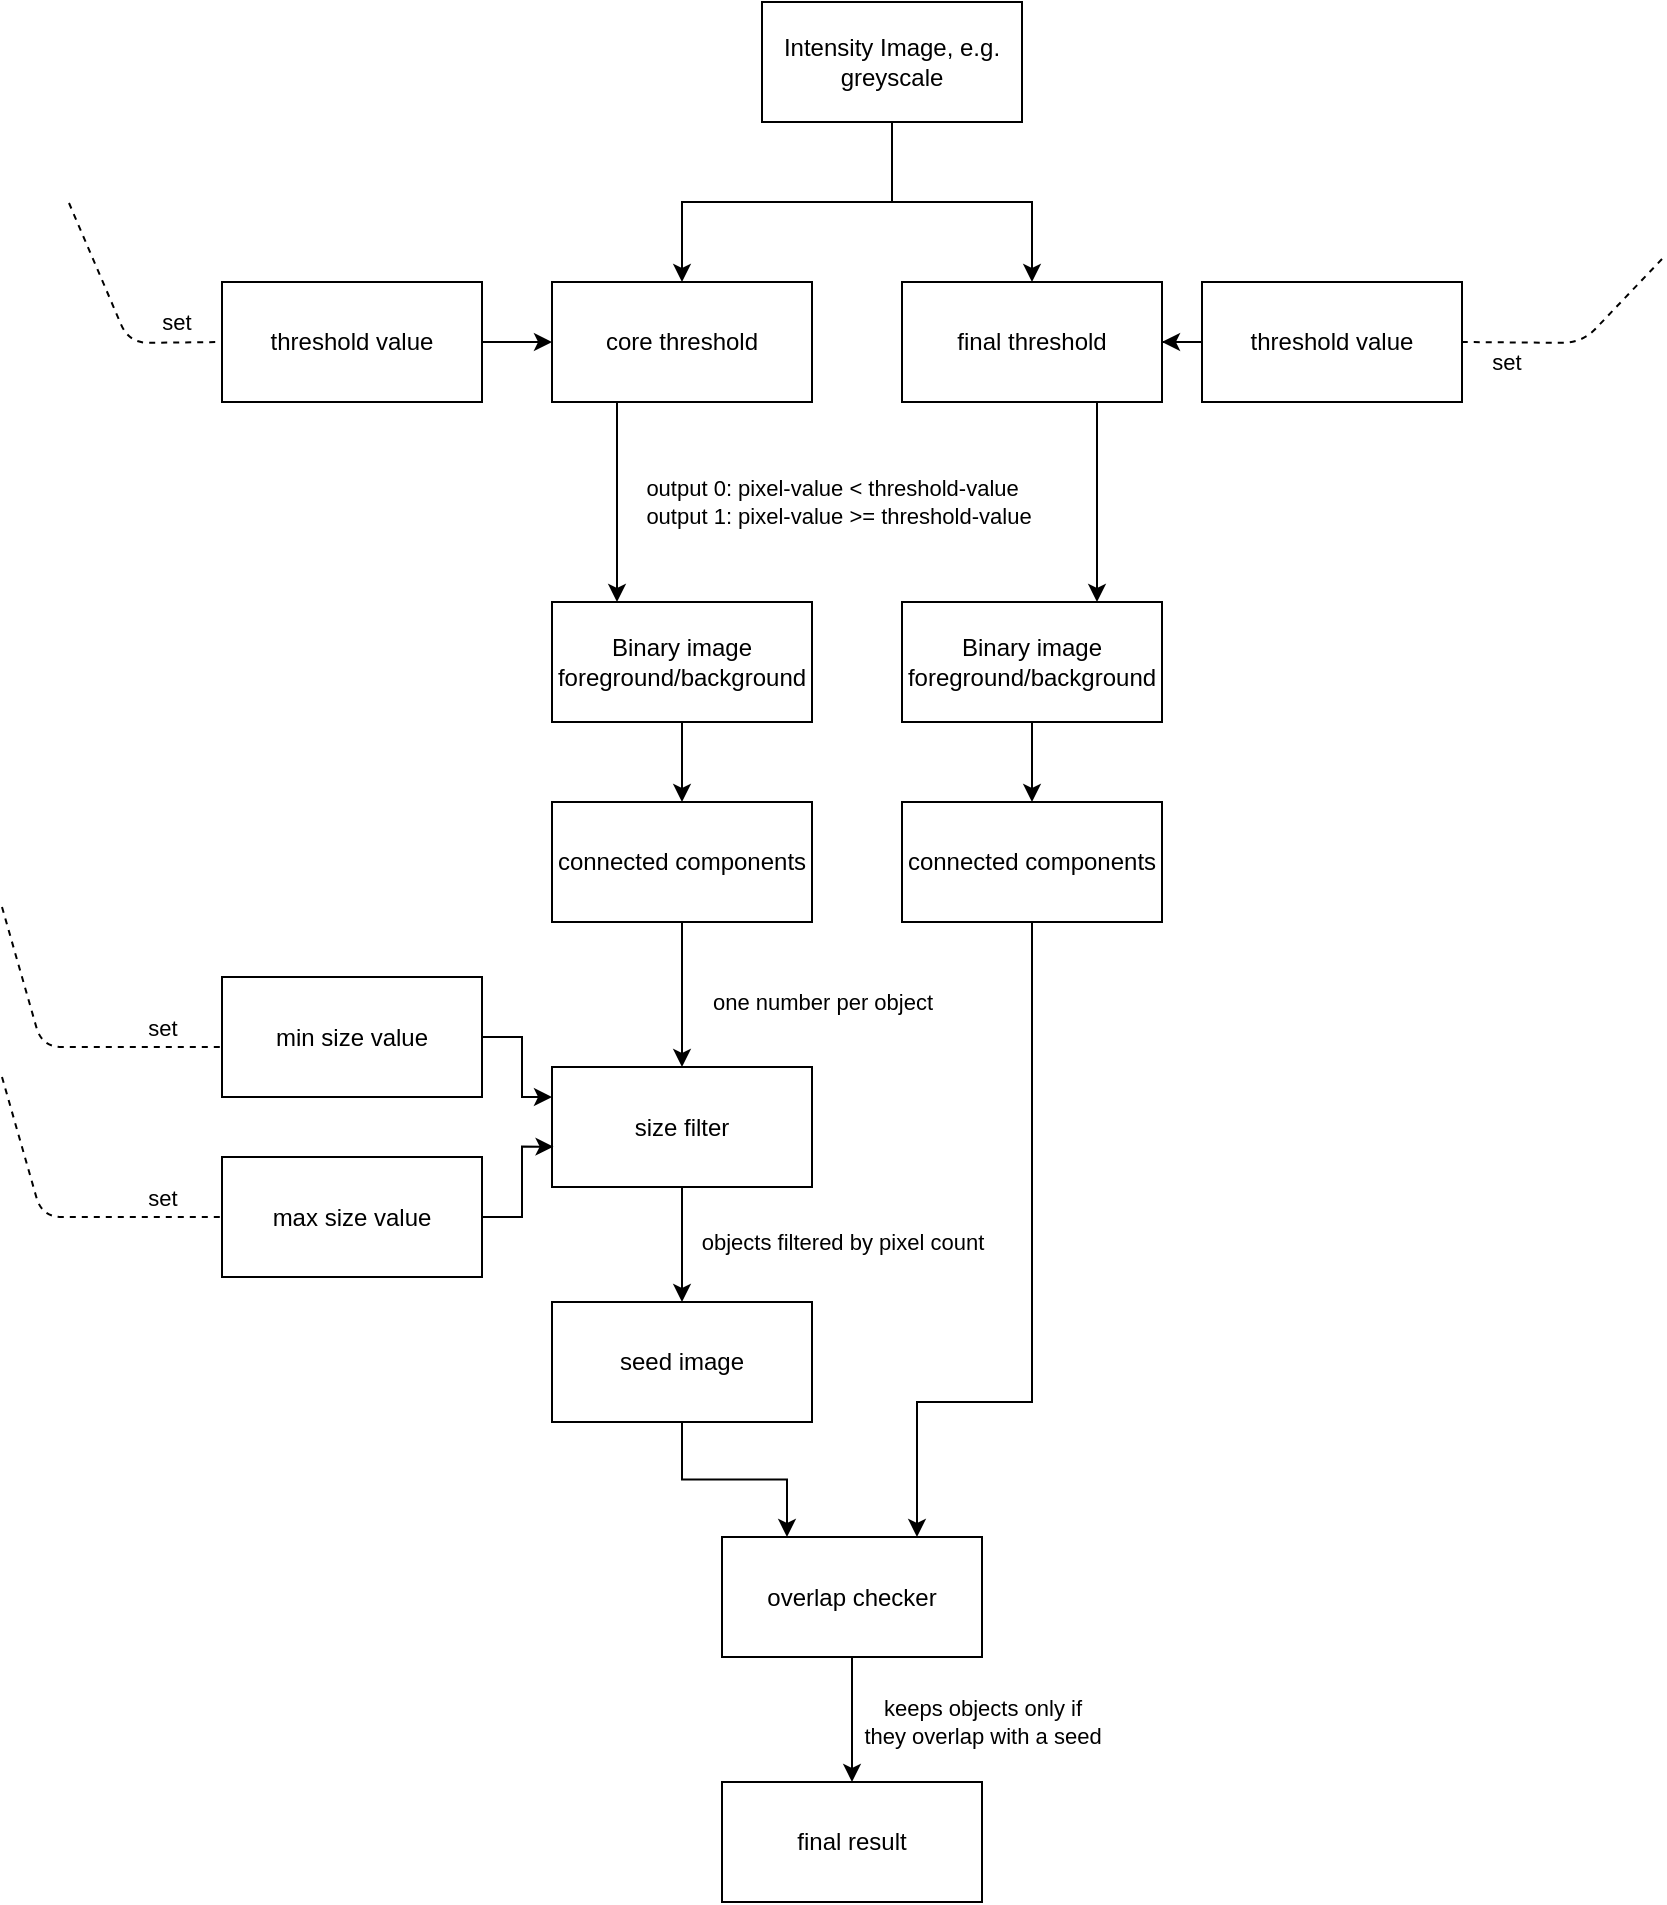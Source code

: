 <mxfile version="10.7.5" type="device"><diagram id="GZK_036q3pYdS_mc_sYU" name="Page-1"><mxGraphModel dx="3485" dy="2205" grid="1" gridSize="10" guides="1" tooltips="1" connect="1" arrows="1" fold="1" page="1" pageScale="1" pageWidth="827" pageHeight="1169" math="0" shadow="0"><root><mxCell id="0"/><mxCell id="1" parent="0"/><mxCell id="vXA7zUbH-1BGwVl4-cV6-1" value="" style="edgeStyle=orthogonalEdgeStyle;rounded=0;orthogonalLoop=1;jettySize=auto;html=1;exitX=0.5;exitY=1;exitDx=0;exitDy=0;" edge="1" parent="1" source="vXA7zUbH-1BGwVl4-cV6-3" target="vXA7zUbH-1BGwVl4-cV6-5"><mxGeometry relative="1" as="geometry"/></mxCell><mxCell id="vXA7zUbH-1BGwVl4-cV6-2" style="edgeStyle=orthogonalEdgeStyle;rounded=0;orthogonalLoop=1;jettySize=auto;html=1;exitX=0.5;exitY=1;exitDx=0;exitDy=0;entryX=0.5;entryY=0;entryDx=0;entryDy=0;" edge="1" parent="1" source="vXA7zUbH-1BGwVl4-cV6-3" target="vXA7zUbH-1BGwVl4-cV6-26"><mxGeometry relative="1" as="geometry"/></mxCell><mxCell id="vXA7zUbH-1BGwVl4-cV6-3" value="Intensity Image, e.g. greyscale&lt;br&gt;" style="rounded=0;whiteSpace=wrap;html=1;" vertex="1" parent="1"><mxGeometry x="390" y="10" width="130" height="60" as="geometry"/></mxCell><mxCell id="vXA7zUbH-1BGwVl4-cV6-4" value="&lt;div style=&quot;text-align: left&quot;&gt;output 0: pixel-value &amp;lt; threshold-value&lt;/div&gt;&lt;div style=&quot;text-align: left&quot;&gt;output 1: pixel-value &amp;gt;= threshold-value&lt;/div&gt;" style="edgeStyle=orthogonalEdgeStyle;rounded=0;orthogonalLoop=1;jettySize=auto;html=1;exitX=0.25;exitY=1;exitDx=0;exitDy=0;entryX=0.25;entryY=0;entryDx=0;entryDy=0;" edge="1" parent="1" source="vXA7zUbH-1BGwVl4-cV6-5" target="vXA7zUbH-1BGwVl4-cV6-7"><mxGeometry x="0.003" y="110" relative="1" as="geometry"><mxPoint as="offset"/></mxGeometry></mxCell><mxCell id="vXA7zUbH-1BGwVl4-cV6-5" value="core threshold" style="rounded=0;whiteSpace=wrap;html=1;" vertex="1" parent="1"><mxGeometry x="285" y="150" width="130" height="60" as="geometry"/></mxCell><mxCell id="vXA7zUbH-1BGwVl4-cV6-6" style="edgeStyle=orthogonalEdgeStyle;rounded=0;orthogonalLoop=1;jettySize=auto;html=1;exitX=0.5;exitY=1;exitDx=0;exitDy=0;entryX=0.5;entryY=0;entryDx=0;entryDy=0;" edge="1" parent="1" source="vXA7zUbH-1BGwVl4-cV6-7" target="vXA7zUbH-1BGwVl4-cV6-12"><mxGeometry relative="1" as="geometry"/></mxCell><mxCell id="vXA7zUbH-1BGwVl4-cV6-7" value="Binary image&lt;br&gt;foreground/background&lt;br&gt;" style="rounded=0;whiteSpace=wrap;html=1;" vertex="1" parent="1"><mxGeometry x="285" y="310" width="130" height="60" as="geometry"/></mxCell><mxCell id="vXA7zUbH-1BGwVl4-cV6-8" style="edgeStyle=orthogonalEdgeStyle;rounded=0;orthogonalLoop=1;jettySize=auto;html=1;exitX=1;exitY=0.5;exitDx=0;exitDy=0;entryX=0;entryY=0.5;entryDx=0;entryDy=0;" edge="1" parent="1" source="vXA7zUbH-1BGwVl4-cV6-9" target="vXA7zUbH-1BGwVl4-cV6-5"><mxGeometry relative="1" as="geometry"/></mxCell><mxCell id="vXA7zUbH-1BGwVl4-cV6-9" value="threshold value" style="rounded=0;whiteSpace=wrap;html=1;" vertex="1" parent="1"><mxGeometry x="120" y="150" width="130" height="60" as="geometry"/></mxCell><mxCell id="vXA7zUbH-1BGwVl4-cV6-10" value="set" style="endArrow=none;dashed=1;html=1;entryX=0;entryY=0.5;entryDx=0;entryDy=0;" edge="1" parent="1" target="vXA7zUbH-1BGwVl4-cV6-9"><mxGeometry x="0.63" y="10" width="50" height="50" relative="1" as="geometry"><mxPoint x="43.5" y="110.5" as="sourcePoint"/><mxPoint x="70" y="180" as="targetPoint"/><Array as="points"><mxPoint x="73.5" y="180.5"/></Array><mxPoint as="offset"/></mxGeometry></mxCell><mxCell id="vXA7zUbH-1BGwVl4-cV6-11" value="one number per object" style="edgeStyle=orthogonalEdgeStyle;rounded=0;orthogonalLoop=1;jettySize=auto;html=1;exitX=0.5;exitY=1;exitDx=0;exitDy=0;" edge="1" parent="1" source="vXA7zUbH-1BGwVl4-cV6-12" target="vXA7zUbH-1BGwVl4-cV6-14"><mxGeometry x="0.105" y="70" relative="1" as="geometry"><mxPoint x="350" y="497.333" as="sourcePoint"/><mxPoint as="offset"/></mxGeometry></mxCell><mxCell id="vXA7zUbH-1BGwVl4-cV6-12" value="connected components&lt;br&gt;" style="rounded=0;whiteSpace=wrap;html=1;" vertex="1" parent="1"><mxGeometry x="285" y="410" width="130" height="60" as="geometry"/></mxCell><mxCell id="vXA7zUbH-1BGwVl4-cV6-13" value="objects filtered by pixel count" style="edgeStyle=orthogonalEdgeStyle;rounded=0;orthogonalLoop=1;jettySize=auto;html=1;exitX=0.5;exitY=1;exitDx=0;exitDy=0;entryX=0.5;entryY=0;entryDx=0;entryDy=0;" edge="1" parent="1" source="vXA7zUbH-1BGwVl4-cV6-14" target="vXA7zUbH-1BGwVl4-cV6-22"><mxGeometry x="-0.05" y="80" relative="1" as="geometry"><mxPoint as="offset"/></mxGeometry></mxCell><mxCell id="vXA7zUbH-1BGwVl4-cV6-14" value="size filter&lt;br&gt;" style="rounded=0;whiteSpace=wrap;html=1;" vertex="1" parent="1"><mxGeometry x="285" y="542.5" width="130" height="60" as="geometry"/></mxCell><mxCell id="vXA7zUbH-1BGwVl4-cV6-15" style="edgeStyle=orthogonalEdgeStyle;rounded=0;orthogonalLoop=1;jettySize=auto;html=1;exitX=1;exitY=0.5;exitDx=0;exitDy=0;entryX=0;entryY=0.25;entryDx=0;entryDy=0;" edge="1" parent="1" source="vXA7zUbH-1BGwVl4-cV6-16" target="vXA7zUbH-1BGwVl4-cV6-14"><mxGeometry relative="1" as="geometry"/></mxCell><mxCell id="vXA7zUbH-1BGwVl4-cV6-16" value="min size value" style="rounded=0;whiteSpace=wrap;html=1;" vertex="1" parent="1"><mxGeometry x="120" y="497.5" width="130" height="60" as="geometry"/></mxCell><mxCell id="vXA7zUbH-1BGwVl4-cV6-17" style="edgeStyle=orthogonalEdgeStyle;rounded=0;orthogonalLoop=1;jettySize=auto;html=1;exitX=1;exitY=0.5;exitDx=0;exitDy=0;entryX=0.006;entryY=0.664;entryDx=0;entryDy=0;entryPerimeter=0;" edge="1" parent="1" source="vXA7zUbH-1BGwVl4-cV6-18" target="vXA7zUbH-1BGwVl4-cV6-14"><mxGeometry relative="1" as="geometry"/></mxCell><mxCell id="vXA7zUbH-1BGwVl4-cV6-18" value="max size value" style="rounded=0;whiteSpace=wrap;html=1;" vertex="1" parent="1"><mxGeometry x="120" y="587.5" width="130" height="60" as="geometry"/></mxCell><mxCell id="vXA7zUbH-1BGwVl4-cV6-19" value="set" style="endArrow=none;dashed=1;html=1;" edge="1" parent="1"><mxGeometry x="0.63" y="10" width="50" height="50" relative="1" as="geometry"><mxPoint x="10.0" y="462.5" as="sourcePoint"/><mxPoint x="120" y="532.5" as="targetPoint"/><Array as="points"><mxPoint x="30" y="532.5"/></Array><mxPoint as="offset"/></mxGeometry></mxCell><mxCell id="vXA7zUbH-1BGwVl4-cV6-20" value="set" style="endArrow=none;dashed=1;html=1;" edge="1" parent="1" target="vXA7zUbH-1BGwVl4-cV6-18"><mxGeometry x="0.63" y="10" width="50" height="50" relative="1" as="geometry"><mxPoint x="10.0" y="547.5" as="sourcePoint"/><mxPoint x="120" y="617.5" as="targetPoint"/><Array as="points"><mxPoint x="30" y="617.5"/></Array><mxPoint as="offset"/></mxGeometry></mxCell><mxCell id="vXA7zUbH-1BGwVl4-cV6-21" style="edgeStyle=orthogonalEdgeStyle;rounded=0;orthogonalLoop=1;jettySize=auto;html=1;exitX=0.5;exitY=1;exitDx=0;exitDy=0;entryX=0.25;entryY=0;entryDx=0;entryDy=0;" edge="1" parent="1" source="vXA7zUbH-1BGwVl4-cV6-22" target="vXA7zUbH-1BGwVl4-cV6-24"><mxGeometry relative="1" as="geometry"/></mxCell><mxCell id="vXA7zUbH-1BGwVl4-cV6-22" value="seed image&lt;br&gt;" style="rounded=0;whiteSpace=wrap;html=1;" vertex="1" parent="1"><mxGeometry x="285" y="660" width="130" height="60" as="geometry"/></mxCell><mxCell id="vXA7zUbH-1BGwVl4-cV6-23" value="keeps objects only if&lt;br&gt;they overlap with a seed" style="edgeStyle=orthogonalEdgeStyle;rounded=0;orthogonalLoop=1;jettySize=auto;html=1;exitX=0.5;exitY=1;exitDx=0;exitDy=0;" edge="1" parent="1" source="vXA7zUbH-1BGwVl4-cV6-24" target="vXA7zUbH-1BGwVl4-cV6-34"><mxGeometry x="0.032" y="65" relative="1" as="geometry"><mxPoint as="offset"/></mxGeometry></mxCell><mxCell id="vXA7zUbH-1BGwVl4-cV6-24" value="overlap checker&lt;br&gt;" style="rounded=0;whiteSpace=wrap;html=1;" vertex="1" parent="1"><mxGeometry x="370" y="777.5" width="130" height="60" as="geometry"/></mxCell><mxCell id="vXA7zUbH-1BGwVl4-cV6-25" style="edgeStyle=orthogonalEdgeStyle;rounded=0;orthogonalLoop=1;jettySize=auto;html=1;exitX=0.75;exitY=1;exitDx=0;exitDy=0;entryX=0.75;entryY=0;entryDx=0;entryDy=0;" edge="1" parent="1" source="vXA7zUbH-1BGwVl4-cV6-26" target="vXA7zUbH-1BGwVl4-cV6-31"><mxGeometry relative="1" as="geometry"/></mxCell><mxCell id="vXA7zUbH-1BGwVl4-cV6-26" value="final threshold" style="rounded=0;whiteSpace=wrap;html=1;" vertex="1" parent="1"><mxGeometry x="460" y="150" width="130" height="60" as="geometry"/></mxCell><mxCell id="vXA7zUbH-1BGwVl4-cV6-27" style="edgeStyle=orthogonalEdgeStyle;rounded=0;orthogonalLoop=1;jettySize=auto;html=1;exitX=0;exitY=0.5;exitDx=0;exitDy=0;" edge="1" parent="1" source="vXA7zUbH-1BGwVl4-cV6-28" target="vXA7zUbH-1BGwVl4-cV6-26"><mxGeometry relative="1" as="geometry"/></mxCell><mxCell id="vXA7zUbH-1BGwVl4-cV6-28" value="threshold value" style="rounded=0;whiteSpace=wrap;html=1;" vertex="1" parent="1"><mxGeometry x="610" y="150" width="130" height="60" as="geometry"/></mxCell><mxCell id="vXA7zUbH-1BGwVl4-cV6-29" value="set" style="endArrow=none;dashed=1;html=1;entryX=1;entryY=0.5;entryDx=0;entryDy=0;" edge="1" parent="1" target="vXA7zUbH-1BGwVl4-cV6-28"><mxGeometry x="0.63" y="10" width="50" height="50" relative="1" as="geometry"><mxPoint x="840" y="138.5" as="sourcePoint"/><mxPoint x="730" y="220" as="targetPoint"/><Array as="points"><mxPoint x="800" y="180.5"/></Array><mxPoint as="offset"/></mxGeometry></mxCell><mxCell id="vXA7zUbH-1BGwVl4-cV6-30" style="edgeStyle=orthogonalEdgeStyle;rounded=0;orthogonalLoop=1;jettySize=auto;html=1;exitX=0.5;exitY=1;exitDx=0;exitDy=0;entryX=0.5;entryY=0;entryDx=0;entryDy=0;" edge="1" parent="1" source="vXA7zUbH-1BGwVl4-cV6-31" target="vXA7zUbH-1BGwVl4-cV6-33"><mxGeometry relative="1" as="geometry"/></mxCell><mxCell id="vXA7zUbH-1BGwVl4-cV6-31" value="Binary image&lt;br&gt;foreground/background&lt;br&gt;" style="rounded=0;whiteSpace=wrap;html=1;" vertex="1" parent="1"><mxGeometry x="460" y="310" width="130" height="60" as="geometry"/></mxCell><mxCell id="vXA7zUbH-1BGwVl4-cV6-32" style="edgeStyle=orthogonalEdgeStyle;rounded=0;orthogonalLoop=1;jettySize=auto;html=1;exitX=0.5;exitY=1;exitDx=0;exitDy=0;entryX=0.75;entryY=0;entryDx=0;entryDy=0;" edge="1" parent="1" source="vXA7zUbH-1BGwVl4-cV6-33" target="vXA7zUbH-1BGwVl4-cV6-24"><mxGeometry relative="1" as="geometry"><Array as="points"><mxPoint x="525" y="710"/><mxPoint x="468" y="710"/></Array></mxGeometry></mxCell><mxCell id="vXA7zUbH-1BGwVl4-cV6-33" value="connected components&lt;br&gt;" style="rounded=0;whiteSpace=wrap;html=1;" vertex="1" parent="1"><mxGeometry x="460" y="410" width="130" height="60" as="geometry"/></mxCell><mxCell id="vXA7zUbH-1BGwVl4-cV6-34" value="final result" style="rounded=0;whiteSpace=wrap;html=1;" vertex="1" parent="1"><mxGeometry x="370" y="900" width="130" height="60" as="geometry"/></mxCell></root></mxGraphModel></diagram></mxfile>